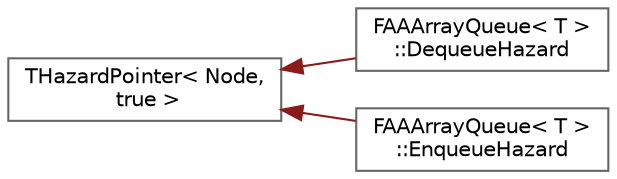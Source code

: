 digraph "Graphical Class Hierarchy"
{
 // INTERACTIVE_SVG=YES
 // LATEX_PDF_SIZE
  bgcolor="transparent";
  edge [fontname=Helvetica,fontsize=10,labelfontname=Helvetica,labelfontsize=10];
  node [fontname=Helvetica,fontsize=10,shape=box,height=0.2,width=0.4];
  rankdir="LR";
  Node0 [id="Node000000",label="THazardPointer\< Node,\l true \>",height=0.2,width=0.4,color="grey40", fillcolor="white", style="filled",URL="$d8/d97/classTHazardPointer.html",tooltip=" "];
  Node0 -> Node1 [id="edge6343_Node000000_Node000001",dir="back",color="firebrick4",style="solid",tooltip=" "];
  Node1 [id="Node000001",label="FAAArrayQueue\< T \>\l::DequeueHazard",height=0.2,width=0.4,color="grey40", fillcolor="white", style="filled",URL="$d1/d69/classFAAArrayQueue_1_1DequeueHazard.html",tooltip=" "];
  Node0 -> Node2 [id="edge6344_Node000000_Node000002",dir="back",color="firebrick4",style="solid",tooltip=" "];
  Node2 [id="Node000002",label="FAAArrayQueue\< T \>\l::EnqueueHazard",height=0.2,width=0.4,color="grey40", fillcolor="white", style="filled",URL="$d0/db5/classFAAArrayQueue_1_1EnqueueHazard.html",tooltip=" "];
}

